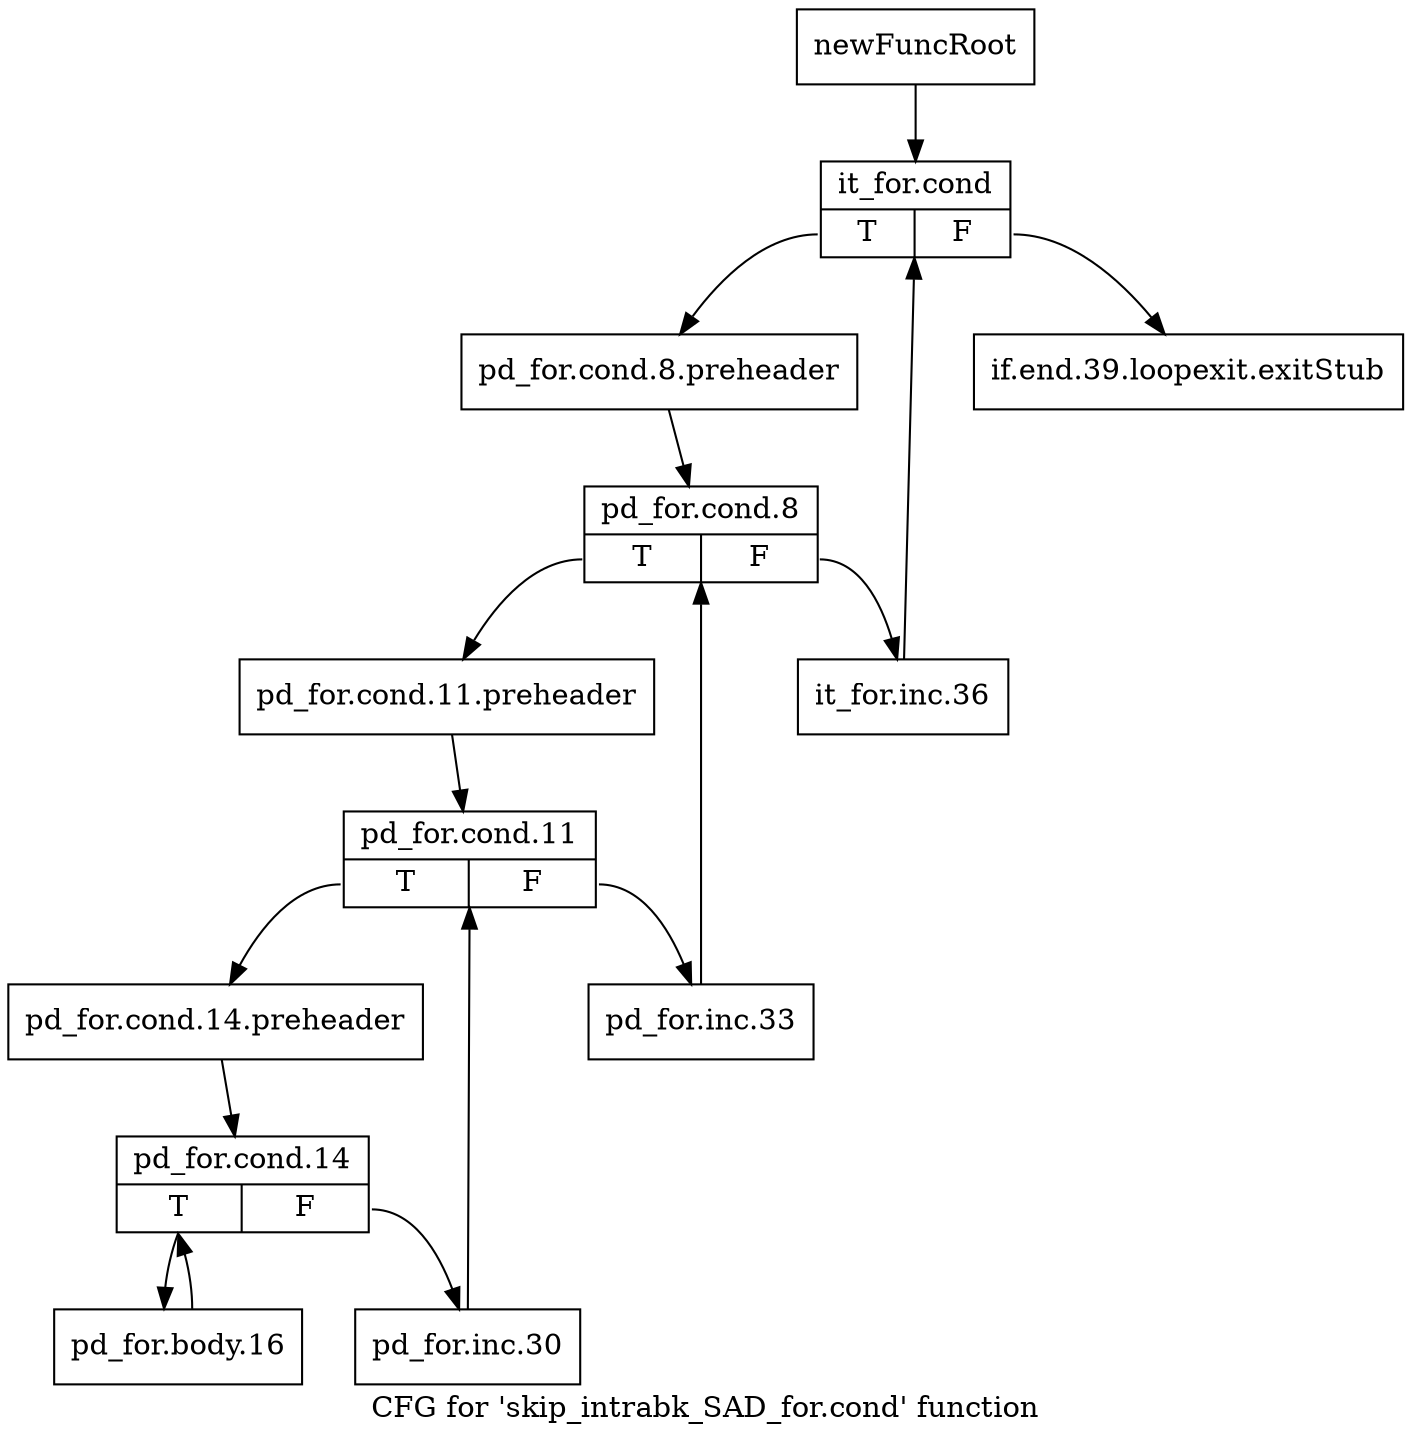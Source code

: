 digraph "CFG for 'skip_intrabk_SAD_for.cond' function" {
	label="CFG for 'skip_intrabk_SAD_for.cond' function";

	Node0x2450630 [shape=record,label="{newFuncRoot}"];
	Node0x2450630 -> Node0x2455370;
	Node0x2455320 [shape=record,label="{if.end.39.loopexit.exitStub}"];
	Node0x2455370 [shape=record,label="{it_for.cond|{<s0>T|<s1>F}}"];
	Node0x2455370:s0 -> Node0x24553c0;
	Node0x2455370:s1 -> Node0x2455320;
	Node0x24553c0 [shape=record,label="{pd_for.cond.8.preheader}"];
	Node0x24553c0 -> Node0x2455410;
	Node0x2455410 [shape=record,label="{pd_for.cond.8|{<s0>T|<s1>F}}"];
	Node0x2455410:s0 -> Node0x24554b0;
	Node0x2455410:s1 -> Node0x2455460;
	Node0x2455460 [shape=record,label="{it_for.inc.36}"];
	Node0x2455460 -> Node0x2455370;
	Node0x24554b0 [shape=record,label="{pd_for.cond.11.preheader}"];
	Node0x24554b0 -> Node0x2455500;
	Node0x2455500 [shape=record,label="{pd_for.cond.11|{<s0>T|<s1>F}}"];
	Node0x2455500:s0 -> Node0x24555a0;
	Node0x2455500:s1 -> Node0x2455550;
	Node0x2455550 [shape=record,label="{pd_for.inc.33}"];
	Node0x2455550 -> Node0x2455410;
	Node0x24555a0 [shape=record,label="{pd_for.cond.14.preheader}"];
	Node0x24555a0 -> Node0x24555f0;
	Node0x24555f0 [shape=record,label="{pd_for.cond.14|{<s0>T|<s1>F}}"];
	Node0x24555f0:s0 -> Node0x2455690;
	Node0x24555f0:s1 -> Node0x2455640;
	Node0x2455640 [shape=record,label="{pd_for.inc.30}"];
	Node0x2455640 -> Node0x2455500;
	Node0x2455690 [shape=record,label="{pd_for.body.16}"];
	Node0x2455690 -> Node0x24555f0;
}

